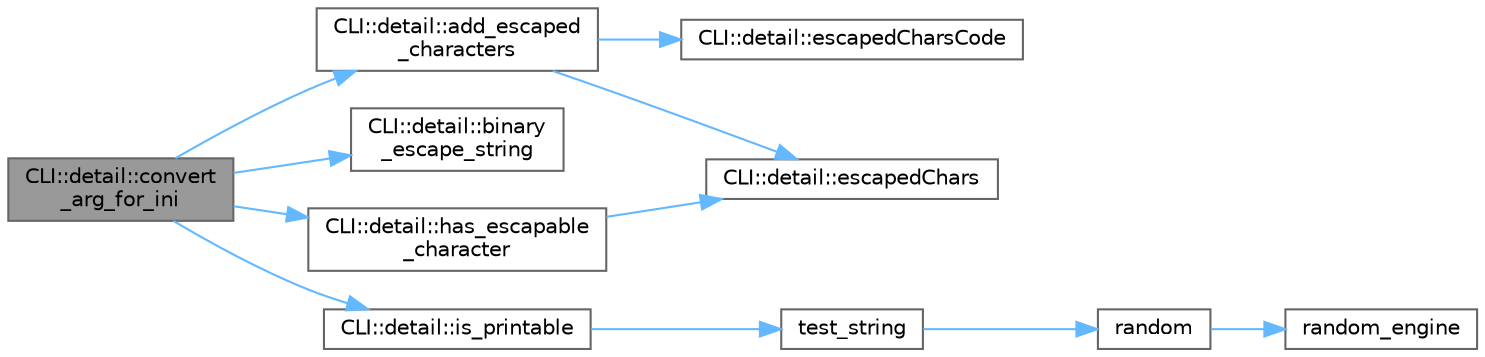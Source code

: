 digraph "CLI::detail::convert_arg_for_ini"
{
 // LATEX_PDF_SIZE
  bgcolor="transparent";
  edge [fontname=Helvetica,fontsize=10,labelfontname=Helvetica,labelfontsize=10];
  node [fontname=Helvetica,fontsize=10,shape=box,height=0.2,width=0.4];
  rankdir="LR";
  Node1 [id="Node000001",label="CLI::detail::convert\l_arg_for_ini",height=0.2,width=0.4,color="gray40", fillcolor="grey60", style="filled", fontcolor="black",tooltip=" "];
  Node1 -> Node2 [id="edge1_Node000001_Node000002",color="steelblue1",style="solid",tooltip=" "];
  Node2 [id="Node000002",label="CLI::detail::add_escaped\l_characters",height=0.2,width=0.4,color="grey40", fillcolor="white", style="filled",URL="$namespace_c_l_i_1_1detail.html#a3e9e4df657e40f9ac233efd6fd0e3a34",tooltip="escape all escapable characters"];
  Node2 -> Node3 [id="edge2_Node000002_Node000003",color="steelblue1",style="solid",tooltip=" "];
  Node3 [id="Node000003",label="CLI::detail::escapedChars",height=0.2,width=0.4,color="grey40", fillcolor="white", style="filled",URL="$namespace_c_l_i_1_1detail.html#a661406a803377f64fb5e95b7cdab12db",tooltip=" "];
  Node2 -> Node4 [id="edge3_Node000002_Node000004",color="steelblue1",style="solid",tooltip=" "];
  Node4 [id="Node000004",label="CLI::detail::escapedCharsCode",height=0.2,width=0.4,color="grey40", fillcolor="white", style="filled",URL="$namespace_c_l_i_1_1detail.html#a50aead7121c1979e1b29f971f8d17ee6",tooltip=" "];
  Node1 -> Node5 [id="edge4_Node000001_Node000005",color="steelblue1",style="solid",tooltip=" "];
  Node5 [id="Node000005",label="CLI::detail::binary\l_escape_string",height=0.2,width=0.4,color="grey40", fillcolor="white", style="filled",URL="$namespace_c_l_i_1_1detail.html#a865d1c0120eb6837ac51fa349fa5d447",tooltip="generate a string with all non printable characters escaped to hex codes"];
  Node1 -> Node6 [id="edge5_Node000001_Node000006",color="steelblue1",style="solid",tooltip=" "];
  Node6 [id="Node000006",label="CLI::detail::has_escapable\l_character",height=0.2,width=0.4,color="grey40", fillcolor="white", style="filled",URL="$namespace_c_l_i_1_1detail.html#aca08aecd127955e1dd649b128f3c042d",tooltip="detect if a string has escapable characters"];
  Node6 -> Node3 [id="edge6_Node000006_Node000003",color="steelblue1",style="solid",tooltip=" "];
  Node1 -> Node7 [id="edge7_Node000001_Node000007",color="steelblue1",style="solid",tooltip=" "];
  Node7 [id="Node000007",label="CLI::detail::is_printable",height=0.2,width=0.4,color="grey40", fillcolor="white", style="filled",URL="$namespace_c_l_i_1_1detail.html#a970e2b8a22b36a44128b5cd106173b46",tooltip=" "];
  Node7 -> Node8 [id="edge8_Node000007_Node000008",color="steelblue1",style="solid",tooltip=" "];
  Node8 [id="Node000008",label="test_string",height=0.2,width=0.4,color="grey40", fillcolor="white", style="filled",URL="$test__serializer_8cpp.html#a1f0da0526a55912487e72c843fbcbd9d",tooltip=" "];
  Node8 -> Node9 [id="edge9_Node000008_Node000009",color="steelblue1",style="solid",tooltip=" "];
  Node9 [id="Node000009",label="random",height=0.2,width=0.4,color="grey40", fillcolor="white", style="filled",URL="$test__serializer_8cpp.html#a15f07f5c96345e3e8cf691790a463149",tooltip=" "];
  Node9 -> Node10 [id="edge10_Node000009_Node000010",color="steelblue1",style="solid",tooltip=" "];
  Node10 [id="Node000010",label="random_engine",height=0.2,width=0.4,color="grey40", fillcolor="white", style="filled",URL="$test__serializer_8cpp.html#a09e84a17b3c732fea1f09fdedabba53f",tooltip=" "];
}
